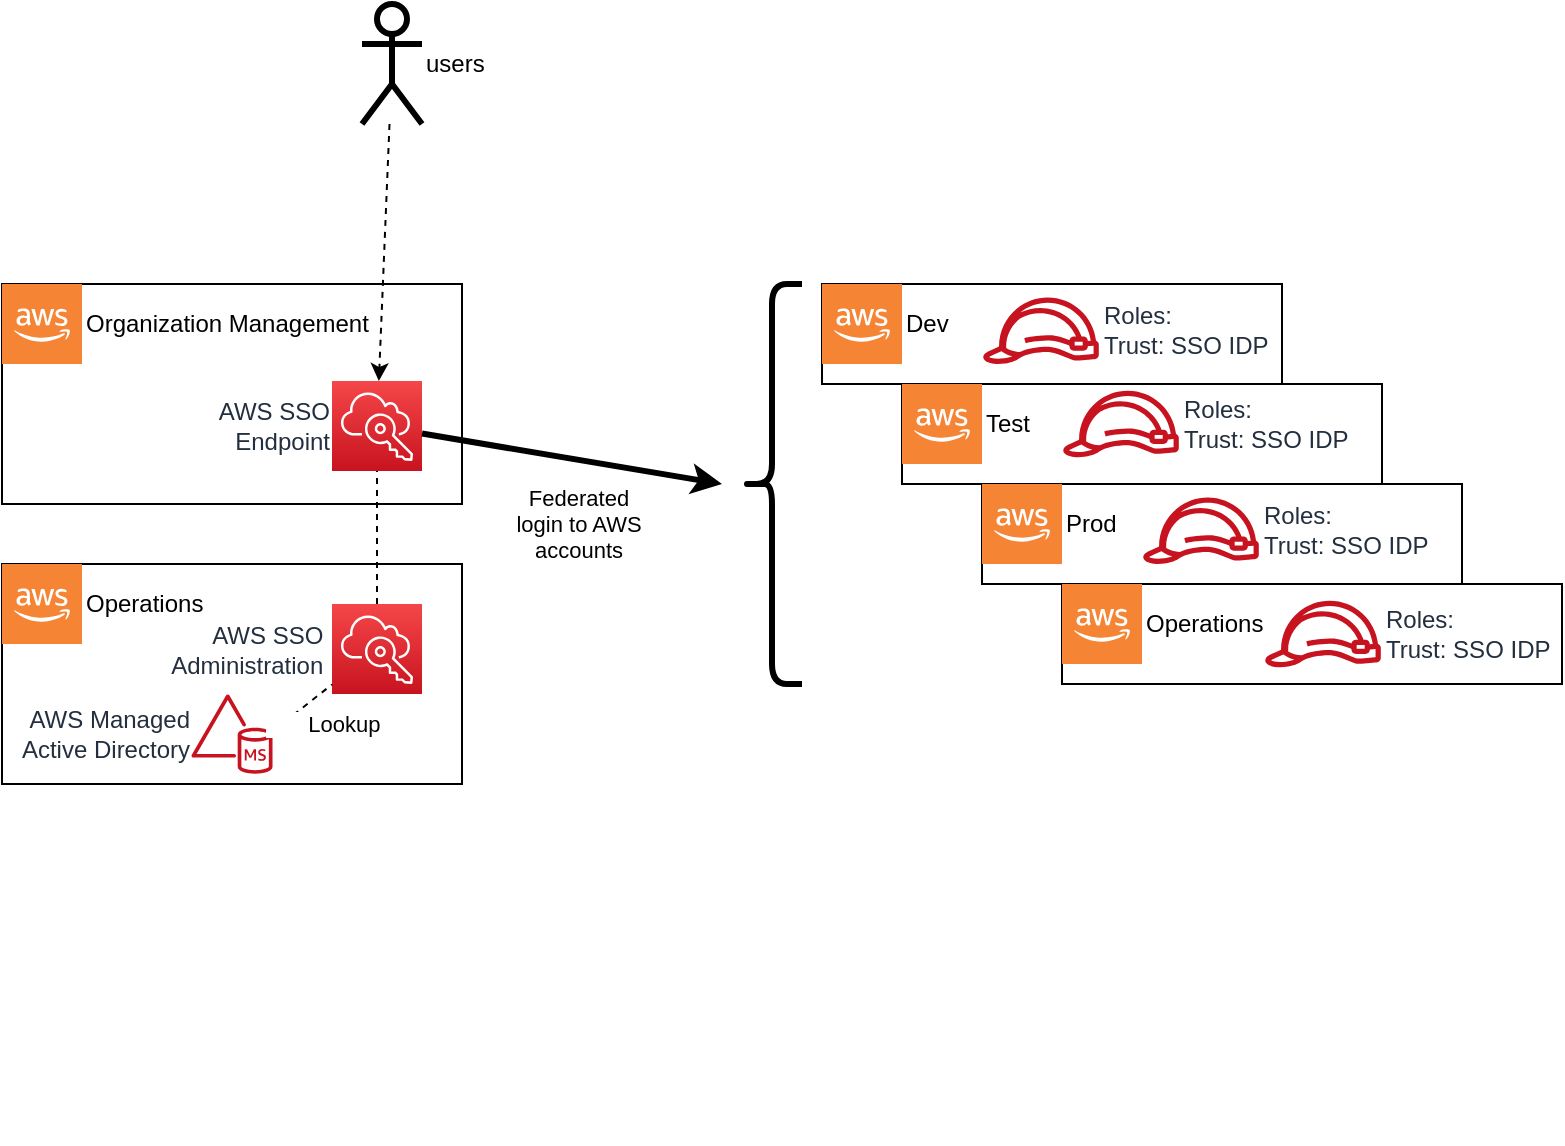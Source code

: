 <mxfile version="12.4.8" type="device"><diagram id="TK6w0RNlwNiGX7UF34bO" name="Page-1"><mxGraphModel dx="1422" dy="2905" grid="1" gridSize="10" guides="1" tooltips="1" connect="1" arrows="1" fold="1" page="1" pageScale="1" pageWidth="850" pageHeight="1100" math="0" shadow="0"><root><mxCell id="0"/><mxCell id="1" parent="0"/><mxCell id="n--Wq_EnB1C4vueyRFef-646" value="" style="rounded=0;whiteSpace=wrap;html=1;shadow=0;strokeColor=#000000;strokeWidth=1;fillColor=none;" parent="1" vertex="1"><mxGeometry x="1010" y="-960" width="230" height="50" as="geometry"/></mxCell><mxCell id="n--Wq_EnB1C4vueyRFef-654" value="Dev" style="outlineConnect=0;dashed=0;verticalLabelPosition=middle;verticalAlign=middle;align=left;html=1;shape=mxgraph.aws3.cloud_2;fillColor=#F58534;gradientColor=none;shadow=0;strokeColor=#000000;strokeWidth=1;labelPosition=right;" parent="1" vertex="1"><mxGeometry x="1010" y="-960" width="40" height="40" as="geometry"/></mxCell><mxCell id="n--Wq_EnB1C4vueyRFef-659" value="" style="rounded=0;whiteSpace=wrap;html=1;shadow=0;strokeColor=#000000;strokeWidth=1;fillColor=none;" parent="1" vertex="1"><mxGeometry x="1050" y="-910" width="240" height="50" as="geometry"/></mxCell><mxCell id="n--Wq_EnB1C4vueyRFef-660" value="Test" style="outlineConnect=0;dashed=0;verticalLabelPosition=middle;verticalAlign=middle;align=left;html=1;shape=mxgraph.aws3.cloud_2;fillColor=#F58534;gradientColor=none;shadow=0;strokeColor=#000000;strokeWidth=1;labelPosition=right;" parent="1" vertex="1"><mxGeometry x="1050" y="-910" width="40" height="40" as="geometry"/></mxCell><mxCell id="n--Wq_EnB1C4vueyRFef-662" value="" style="rounded=0;whiteSpace=wrap;html=1;shadow=0;strokeColor=#000000;strokeWidth=1;fillColor=none;" parent="1" vertex="1"><mxGeometry x="1090" y="-860" width="240" height="50" as="geometry"/></mxCell><mxCell id="n--Wq_EnB1C4vueyRFef-663" value="Prod" style="outlineConnect=0;dashed=0;verticalLabelPosition=middle;verticalAlign=middle;align=left;html=1;shape=mxgraph.aws3.cloud_2;fillColor=#F58534;gradientColor=none;shadow=0;strokeColor=#000000;strokeWidth=1;labelPosition=right;" parent="1" vertex="1"><mxGeometry x="1090" y="-860" width="40" height="40" as="geometry"/></mxCell><mxCell id="n--Wq_EnB1C4vueyRFef-668" value="" style="rounded=0;whiteSpace=wrap;html=1;shadow=0;strokeColor=#000000;strokeWidth=1;fillColor=none;" parent="1" vertex="1"><mxGeometry x="1130" y="-810" width="250" height="50" as="geometry"/></mxCell><mxCell id="n--Wq_EnB1C4vueyRFef-669" value="Operations" style="outlineConnect=0;dashed=0;verticalLabelPosition=middle;verticalAlign=middle;align=left;html=1;shape=mxgraph.aws3.cloud_2;fillColor=#F58534;gradientColor=none;shadow=0;strokeColor=#000000;strokeWidth=1;labelPosition=right;" parent="1" vertex="1"><mxGeometry x="1130" y="-810" width="40" height="40" as="geometry"/></mxCell><mxCell id="xeY6uRH59CYZi9xjo-c5-2" value="" style="group" parent="1" vertex="1" connectable="0"><mxGeometry x="600" y="-960" width="230" height="290" as="geometry"/></mxCell><mxCell id="n--Wq_EnB1C4vueyRFef-637" value="" style="rounded=0;whiteSpace=wrap;html=1;shadow=0;strokeColor=#000000;strokeWidth=1;fillColor=none;" parent="xeY6uRH59CYZi9xjo-c5-2" vertex="1"><mxGeometry width="230" height="110" as="geometry"/></mxCell><mxCell id="n--Wq_EnB1C4vueyRFef-639" value="Organization Management" style="outlineConnect=0;dashed=0;verticalLabelPosition=middle;verticalAlign=middle;align=left;html=1;shape=mxgraph.aws3.cloud_2;fillColor=#F58534;gradientColor=none;shadow=0;strokeColor=#000000;strokeWidth=1;labelPosition=right;" parent="xeY6uRH59CYZi9xjo-c5-2" vertex="1"><mxGeometry width="40" height="40" as="geometry"/></mxCell><mxCell id="n--Wq_EnB1C4vueyRFef-640" value="AWS SSO&lt;br&gt;Endpoint&lt;br&gt;" style="outlineConnect=0;fontColor=#232F3E;gradientColor=#F54749;gradientDirection=north;fillColor=#C7131F;strokeColor=#ffffff;dashed=0;verticalLabelPosition=middle;verticalAlign=middle;align=right;html=1;fontSize=12;fontStyle=0;aspect=fixed;shape=mxgraph.aws4.resourceIcon;resIcon=mxgraph.aws4.single_sign_on;shadow=0;labelPosition=left;" parent="xeY6uRH59CYZi9xjo-c5-2" vertex="1"><mxGeometry x="165" y="48.5" width="45" height="45" as="geometry"/></mxCell><mxCell id="xeY6uRH59CYZi9xjo-c5-3" value="Roles:&lt;br&gt;Trust: SSO IDP" style="outlineConnect=0;fontColor=#232F3E;gradientColor=none;fillColor=#C7131F;strokeColor=none;dashed=0;verticalLabelPosition=middle;verticalAlign=middle;align=left;html=1;fontSize=12;fontStyle=0;aspect=fixed;pointerEvents=1;shape=mxgraph.aws4.role;labelPosition=right;" parent="1" vertex="1"><mxGeometry x="1090" y="-953.28" width="59" height="33.28" as="geometry"/></mxCell><mxCell id="xeY6uRH59CYZi9xjo-c5-4" value="Roles:&lt;br&gt;Trust: SSO IDP" style="outlineConnect=0;fontColor=#232F3E;gradientColor=none;fillColor=#C7131F;strokeColor=none;dashed=0;verticalLabelPosition=middle;verticalAlign=middle;align=left;html=1;fontSize=12;fontStyle=0;aspect=fixed;pointerEvents=1;shape=mxgraph.aws4.role;labelPosition=right;" parent="1" vertex="1"><mxGeometry x="1130" y="-906.64" width="59" height="33.28" as="geometry"/></mxCell><mxCell id="xeY6uRH59CYZi9xjo-c5-7" value="Roles:&lt;br&gt;Trust: SSO IDP" style="outlineConnect=0;fontColor=#232F3E;gradientColor=none;fillColor=#C7131F;strokeColor=none;dashed=0;verticalLabelPosition=middle;verticalAlign=middle;align=left;html=1;fontSize=12;fontStyle=0;aspect=fixed;pointerEvents=1;shape=mxgraph.aws4.role;labelPosition=right;" parent="1" vertex="1"><mxGeometry x="1170" y="-853.28" width="59" height="33.28" as="geometry"/></mxCell><mxCell id="xeY6uRH59CYZi9xjo-c5-8" value="Roles:&lt;br&gt;Trust: SSO IDP" style="outlineConnect=0;fontColor=#232F3E;gradientColor=none;fillColor=#C7131F;strokeColor=none;dashed=0;verticalLabelPosition=middle;verticalAlign=middle;align=left;html=1;fontSize=12;fontStyle=0;aspect=fixed;pointerEvents=1;shape=mxgraph.aws4.role;labelPosition=right;" parent="1" vertex="1"><mxGeometry x="1231" y="-801.64" width="59" height="33.28" as="geometry"/></mxCell><mxCell id="xeY6uRH59CYZi9xjo-c5-9" value="" style="shape=curlyBracket;whiteSpace=wrap;html=1;rounded=1;size=0.5;strokeWidth=3;" parent="1" vertex="1"><mxGeometry x="970" y="-960" width="30" height="200" as="geometry"/></mxCell><mxCell id="xeY6uRH59CYZi9xjo-c5-10" value="" style="endArrow=classic;html=1;strokeWidth=3;" parent="1" source="n--Wq_EnB1C4vueyRFef-640" edge="1"><mxGeometry width="50" height="50" relative="1" as="geometry"><mxPoint x="890" y="-850" as="sourcePoint"/><mxPoint x="960" y="-860" as="targetPoint"/></mxGeometry></mxCell><mxCell id="xeY6uRH59CYZi9xjo-c5-16" value="Federated&lt;br&gt;login to AWS&lt;br&gt;accounts" style="edgeLabel;html=1;align=center;verticalAlign=middle;resizable=0;points=[];" parent="xeY6uRH59CYZi9xjo-c5-10" vertex="1" connectable="0"><mxGeometry x="-0.156" y="1" relative="1" as="geometry"><mxPoint x="14.8" y="35.59" as="offset"/></mxGeometry></mxCell><mxCell id="xeY6uRH59CYZi9xjo-c5-17" value="users&lt;br&gt;" style="shape=umlActor;verticalLabelPosition=middle;labelBackgroundColor=#ffffff;verticalAlign=middle;html=1;outlineConnect=0;strokeWidth=3;labelPosition=right;align=left;" parent="1" vertex="1"><mxGeometry x="780" y="-1100" width="30" height="60" as="geometry"/></mxCell><mxCell id="xeY6uRH59CYZi9xjo-c5-18" value="" style="endArrow=classic;html=1;dashed=1;strokeWidth=1;" parent="1" source="xeY6uRH59CYZi9xjo-c5-17" target="n--Wq_EnB1C4vueyRFef-640" edge="1"><mxGeometry width="50" height="50" relative="1" as="geometry"><mxPoint x="640" y="-1060" as="sourcePoint"/><mxPoint x="690" y="-1110" as="targetPoint"/></mxGeometry></mxCell><mxCell id="6TiJch3ZCIJQvttquNvr-6" value="" style="group" vertex="1" connectable="0" parent="1"><mxGeometry x="600" y="-820" width="230" height="290" as="geometry"/></mxCell><mxCell id="6TiJch3ZCIJQvttquNvr-7" value="" style="rounded=0;whiteSpace=wrap;html=1;shadow=0;strokeColor=#000000;strokeWidth=1;fillColor=none;" vertex="1" parent="6TiJch3ZCIJQvttquNvr-6"><mxGeometry width="230" height="110" as="geometry"/></mxCell><mxCell id="6TiJch3ZCIJQvttquNvr-8" value="Operations" style="outlineConnect=0;dashed=0;verticalLabelPosition=middle;verticalAlign=middle;align=left;html=1;shape=mxgraph.aws3.cloud_2;fillColor=#F58534;gradientColor=none;shadow=0;strokeColor=#000000;strokeWidth=1;labelPosition=right;" vertex="1" parent="6TiJch3ZCIJQvttquNvr-6"><mxGeometry width="40" height="40" as="geometry"/></mxCell><mxCell id="6TiJch3ZCIJQvttquNvr-9" value="AWS SSO&amp;nbsp;&lt;br&gt;Administration&amp;nbsp;" style="outlineConnect=0;fontColor=#232F3E;gradientColor=#F54749;gradientDirection=north;fillColor=#C7131F;strokeColor=#ffffff;dashed=0;verticalLabelPosition=middle;verticalAlign=middle;align=right;html=1;fontSize=12;fontStyle=0;aspect=fixed;shape=mxgraph.aws4.resourceIcon;resIcon=mxgraph.aws4.single_sign_on;shadow=0;labelPosition=left;" vertex="1" parent="6TiJch3ZCIJQvttquNvr-6"><mxGeometry x="165" y="20" width="45" height="45" as="geometry"/></mxCell><mxCell id="6TiJch3ZCIJQvttquNvr-14" value="AWS Managed&lt;br&gt;Active Directory" style="outlineConnect=0;fontColor=#232F3E;gradientColor=none;fillColor=#C7131F;strokeColor=none;dashed=0;verticalLabelPosition=middle;verticalAlign=middle;align=right;html=1;fontSize=12;fontStyle=0;aspect=fixed;pointerEvents=1;shape=mxgraph.aws4.managed_ms_ad;labelPosition=left;" vertex="1" parent="6TiJch3ZCIJQvttquNvr-6"><mxGeometry x="94.74" y="65" width="40.52" height="40" as="geometry"/></mxCell><mxCell id="xeY6uRH59CYZi9xjo-c5-14" value="" style="endArrow=none;dashed=1;html=1;strokeWidth=1;" parent="6TiJch3ZCIJQvttquNvr-6" target="6TiJch3ZCIJQvttquNvr-9" edge="1" source="6TiJch3ZCIJQvttquNvr-14"><mxGeometry width="50" height="50" relative="1" as="geometry"><mxPoint x="120" y="105" as="sourcePoint"/><mxPoint x="170" y="75" as="targetPoint"/><Array as="points"><mxPoint x="140" y="80"/></Array></mxGeometry></mxCell><mxCell id="xeY6uRH59CYZi9xjo-c5-15" value="&amp;nbsp; &amp;nbsp; &amp;nbsp; &amp;nbsp;Lookup" style="edgeLabel;html=1;align=center;verticalAlign=top;resizable=0;points=[];labelPosition=center;verticalLabelPosition=bottom;" parent="xeY6uRH59CYZi9xjo-c5-14" vertex="1" connectable="0"><mxGeometry x="0.562" y="-2" relative="1" as="geometry"><mxPoint as="offset"/></mxGeometry></mxCell><mxCell id="6TiJch3ZCIJQvttquNvr-12" value="" style="endArrow=none;dashed=1;html=1;strokeWidth=1;" edge="1" parent="1" source="6TiJch3ZCIJQvttquNvr-9" target="n--Wq_EnB1C4vueyRFef-640"><mxGeometry width="50" height="50" relative="1" as="geometry"><mxPoint x="765" y="-790" as="sourcePoint"/><mxPoint x="787" y="-870" as="targetPoint"/></mxGeometry></mxCell><mxCell id="6TiJch3ZCIJQvttquNvr-13" value="" style="edgeLabel;html=1;align=center;verticalAlign=middle;resizable=0;points=[];" vertex="1" connectable="0" parent="6TiJch3ZCIJQvttquNvr-12"><mxGeometry x="0.562" y="-2" relative="1" as="geometry"><mxPoint as="offset"/></mxGeometry></mxCell></root></mxGraphModel></diagram></mxfile>